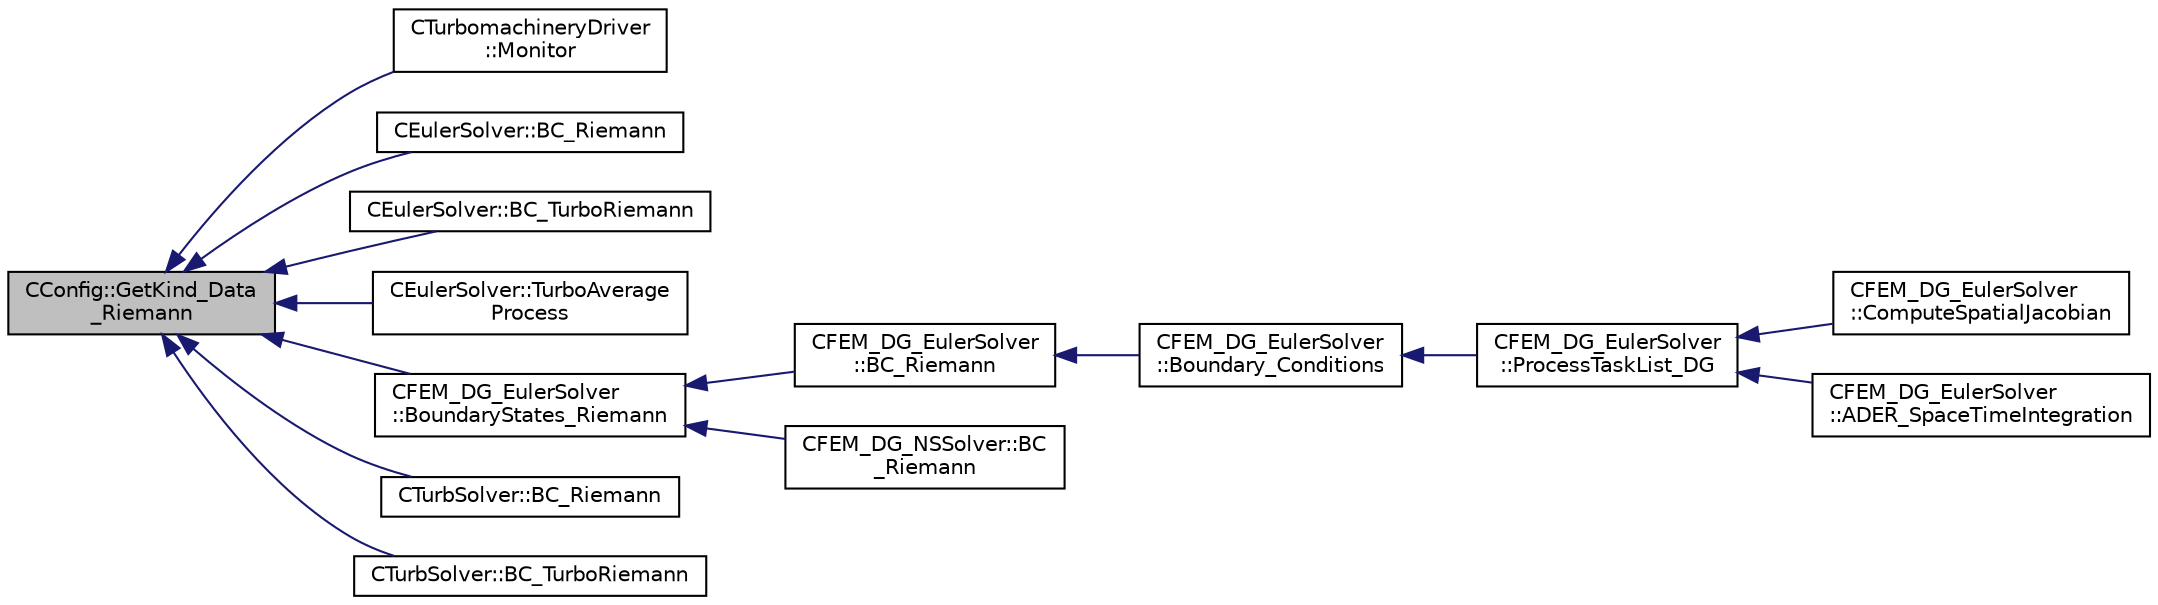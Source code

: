 digraph "CConfig::GetKind_Data_Riemann"
{
  edge [fontname="Helvetica",fontsize="10",labelfontname="Helvetica",labelfontsize="10"];
  node [fontname="Helvetica",fontsize="10",shape=record];
  rankdir="LR";
  Node4778 [label="CConfig::GetKind_Data\l_Riemann",height=0.2,width=0.4,color="black", fillcolor="grey75", style="filled", fontcolor="black"];
  Node4778 -> Node4779 [dir="back",color="midnightblue",fontsize="10",style="solid",fontname="Helvetica"];
  Node4779 [label="CTurbomachineryDriver\l::Monitor",height=0.2,width=0.4,color="black", fillcolor="white", style="filled",URL="$class_c_turbomachinery_driver.html#a41d7b50bbacef68eb5436293ebb2da4f",tooltip="Monitor the computation. "];
  Node4778 -> Node4780 [dir="back",color="midnightblue",fontsize="10",style="solid",fontname="Helvetica"];
  Node4780 [label="CEulerSolver::BC_Riemann",height=0.2,width=0.4,color="black", fillcolor="white", style="filled",URL="$class_c_euler_solver.html#a22c21d18fa626d489db9a387234bd9d0",tooltip="Impose the boundary condition using characteristic recostruction. "];
  Node4778 -> Node4781 [dir="back",color="midnightblue",fontsize="10",style="solid",fontname="Helvetica"];
  Node4781 [label="CEulerSolver::BC_TurboRiemann",height=0.2,width=0.4,color="black", fillcolor="white", style="filled",URL="$class_c_euler_solver.html#a0066305803a18511fb89b8951f4e4866",tooltip="Impose the boundary condition using characteristic recostruction. "];
  Node4778 -> Node4782 [dir="back",color="midnightblue",fontsize="10",style="solid",fontname="Helvetica"];
  Node4782 [label="CEulerSolver::TurboAverage\lProcess",height=0.2,width=0.4,color="black", fillcolor="white", style="filled",URL="$class_c_euler_solver.html#ab408049d3b4fecc224653176c8d7885a",tooltip="It computes average quantities along the span for turbomachinery analysis. "];
  Node4778 -> Node4783 [dir="back",color="midnightblue",fontsize="10",style="solid",fontname="Helvetica"];
  Node4783 [label="CFEM_DG_EulerSolver\l::BoundaryStates_Riemann",height=0.2,width=0.4,color="black", fillcolor="white", style="filled",URL="$class_c_f_e_m___d_g___euler_solver.html#a5bfdc0bca1daa8e5d716d4fc3c7f5867",tooltip="Function, which computes the boundary states in the integration points of the boundary face by applyi..."];
  Node4783 -> Node4784 [dir="back",color="midnightblue",fontsize="10",style="solid",fontname="Helvetica"];
  Node4784 [label="CFEM_DG_EulerSolver\l::BC_Riemann",height=0.2,width=0.4,color="black", fillcolor="white", style="filled",URL="$class_c_f_e_m___d_g___euler_solver.html#aaff04081aba8d9e24f0e615161e8020f",tooltip="Impose the boundary condition using characteristic reconstruction. It is a virtual function..."];
  Node4784 -> Node4785 [dir="back",color="midnightblue",fontsize="10",style="solid",fontname="Helvetica"];
  Node4785 [label="CFEM_DG_EulerSolver\l::Boundary_Conditions",height=0.2,width=0.4,color="black", fillcolor="white", style="filled",URL="$class_c_f_e_m___d_g___euler_solver.html#ae37f8eba6d7793bc4edb5de6e26f992d",tooltip="Function, which computes the spatial residual for the DG discretization. "];
  Node4785 -> Node4786 [dir="back",color="midnightblue",fontsize="10",style="solid",fontname="Helvetica"];
  Node4786 [label="CFEM_DG_EulerSolver\l::ProcessTaskList_DG",height=0.2,width=0.4,color="black", fillcolor="white", style="filled",URL="$class_c_f_e_m___d_g___euler_solver.html#a651cad1a94f2024c75a1a8be347e3375",tooltip="Function, which processes the list of tasks to be executed by the DG solver. "];
  Node4786 -> Node4787 [dir="back",color="midnightblue",fontsize="10",style="solid",fontname="Helvetica"];
  Node4787 [label="CFEM_DG_EulerSolver\l::ComputeSpatialJacobian",height=0.2,width=0.4,color="black", fillcolor="white", style="filled",URL="$class_c_f_e_m___d_g___euler_solver.html#ac59d8dae95e3c3cc3ab3feaeb9be4b22",tooltip="Function, which controls the computation of the spatial Jacobian. "];
  Node4786 -> Node4788 [dir="back",color="midnightblue",fontsize="10",style="solid",fontname="Helvetica"];
  Node4788 [label="CFEM_DG_EulerSolver\l::ADER_SpaceTimeIntegration",height=0.2,width=0.4,color="black", fillcolor="white", style="filled",URL="$class_c_f_e_m___d_g___euler_solver.html#a7f0da04d44069701db2228210b91c59e",tooltip="Function, to carry out the space time integration for ADER with time accurate local time stepping..."];
  Node4783 -> Node4789 [dir="back",color="midnightblue",fontsize="10",style="solid",fontname="Helvetica"];
  Node4789 [label="CFEM_DG_NSSolver::BC\l_Riemann",height=0.2,width=0.4,color="black", fillcolor="white", style="filled",URL="$class_c_f_e_m___d_g___n_s_solver.html#afa0326d05f194eaacbb86e6231b27dd4",tooltip="Impose the boundary condition using characteristic reconstruction. "];
  Node4778 -> Node4790 [dir="back",color="midnightblue",fontsize="10",style="solid",fontname="Helvetica"];
  Node4790 [label="CTurbSolver::BC_Riemann",height=0.2,width=0.4,color="black", fillcolor="white", style="filled",URL="$class_c_turb_solver.html#aeb5f5a862c546d812697271a1a07a27f",tooltip="Impose via the residual the Euler wall boundary condition. "];
  Node4778 -> Node4791 [dir="back",color="midnightblue",fontsize="10",style="solid",fontname="Helvetica"];
  Node4791 [label="CTurbSolver::BC_TurboRiemann",height=0.2,width=0.4,color="black", fillcolor="white", style="filled",URL="$class_c_turb_solver.html#a30a220e0c53edad58c42afd48671a776",tooltip="Impose via the residual the Euler wall boundary condition. "];
}
